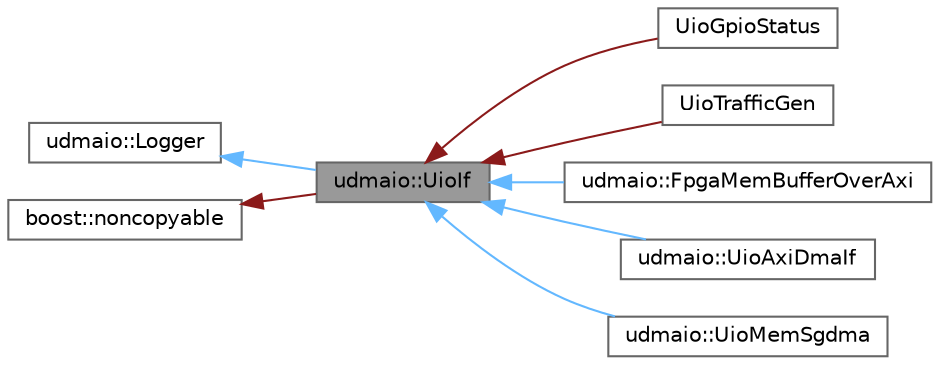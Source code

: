 digraph "udmaio::UioIf"
{
 // INTERACTIVE_SVG=YES
 // LATEX_PDF_SIZE
  bgcolor="transparent";
  edge [fontname=Helvetica,fontsize=10,labelfontname=Helvetica,labelfontsize=10];
  node [fontname=Helvetica,fontsize=10,shape=box,height=0.2,width=0.4];
  rankdir="LR";
  Node1 [label="udmaio::UioIf",height=0.2,width=0.4,color="gray40", fillcolor="grey60", style="filled", fontcolor="black",tooltip="Base class for UIO interfaces."];
  Node2 -> Node1 [dir="back",color="steelblue1",style="solid"];
  Node2 [label="udmaio::Logger",height=0.2,width=0.4,color="gray40", fillcolor="white", style="filled",URL="$structudmaio_1_1_logger.html",tooltip=" "];
  Node3 -> Node1 [dir="back",color="firebrick4",style="solid"];
  Node3 [label="boost::noncopyable",height=0.2,width=0.4,color="gray40", fillcolor="white", style="filled",tooltip=" "];
  Node1 -> Node4 [dir="back",color="firebrick4",style="solid"];
  Node4 [label="UioGpioStatus",height=0.2,width=0.4,color="gray40", fillcolor="white", style="filled",URL="$class_uio_gpio_status.html",tooltip="Interface to GPIO status port of the demo application."];
  Node1 -> Node5 [dir="back",color="firebrick4",style="solid"];
  Node5 [label="UioTrafficGen",height=0.2,width=0.4,color="gray40", fillcolor="white", style="filled",URL="$class_uio_traffic_gen.html",tooltip="Interface to LFSR core of the demo application."];
  Node1 -> Node6 [dir="back",color="steelblue1",style="solid"];
  Node6 [label="udmaio::FpgaMemBufferOverAxi",height=0.2,width=0.4,color="gray40", fillcolor="white", style="filled",URL="$classudmaio_1_1_fpga_mem_buffer_over_axi.html",tooltip="DMA data buffer accessed over AXI/UIO, described w/ explicit address & size."];
  Node1 -> Node7 [dir="back",color="steelblue1",style="solid"];
  Node7 [label="udmaio::UioAxiDmaIf",height=0.2,width=0.4,color="gray40", fillcolor="white", style="filled",URL="$classudmaio_1_1_uio_axi_dma_if.html",tooltip="Interface to AXI DMA Core."];
  Node1 -> Node8 [dir="back",color="steelblue1",style="solid"];
  Node8 [label="udmaio::UioMemSgdma",height=0.2,width=0.4,color="gray40", fillcolor="white", style="filled",URL="$classudmaio_1_1_uio_mem_sgdma.html",tooltip="Interface to AXI DMA scatter-gather buffers & descriptors Uses a UioIf to access DMA descriptor memor..."];
}
